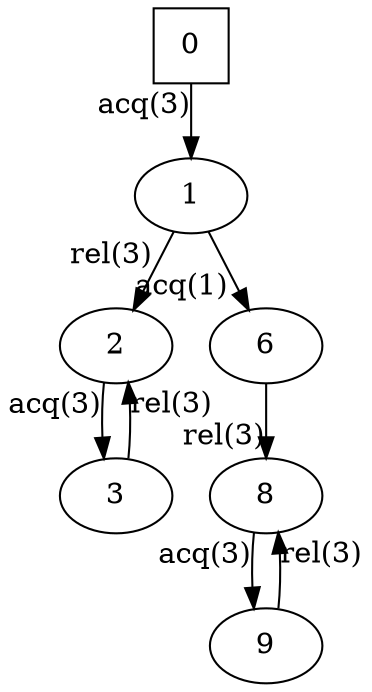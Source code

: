 digraph auto_0{
0[shape=square];
1;
2;
3;
6;
8;
9;
2 -> 3[xlabel="acq(3)"];
6 -> 8[xlabel="rel(3)"];
9 -> 8[xlabel="rel(3)"];
0 -> 1[xlabel="acq(3)"];
8 -> 9[xlabel="acq(3)"];
1 -> 2[xlabel="rel(3)"];
1 -> 6[xlabel="acq(1)"];
3 -> 2[xlabel="rel(3)"];
}
